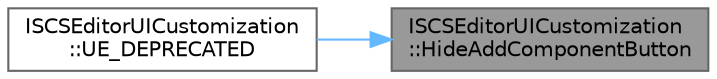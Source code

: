 digraph "ISCSEditorUICustomization::HideAddComponentButton"
{
 // INTERACTIVE_SVG=YES
 // LATEX_PDF_SIZE
  bgcolor="transparent";
  edge [fontname=Helvetica,fontsize=10,labelfontname=Helvetica,labelfontsize=10];
  node [fontname=Helvetica,fontsize=10,shape=box,height=0.2,width=0.4];
  rankdir="RL";
  Node1 [id="Node000001",label="ISCSEditorUICustomization\l::HideAddComponentButton",height=0.2,width=0.4,color="gray40", fillcolor="grey60", style="filled", fontcolor="black",tooltip=" "];
  Node1 -> Node2 [id="edge1_Node000001_Node000002",dir="back",color="steelblue1",style="solid",tooltip=" "];
  Node2 [id="Node000002",label="ISCSEditorUICustomization\l::UE_DEPRECATED",height=0.2,width=0.4,color="grey40", fillcolor="white", style="filled",URL="$da/d9e/classISCSEditorUICustomization.html#ae5b9ae52e0854e6e0ac77eb94fa73701",tooltip=" "];
}

